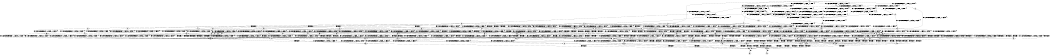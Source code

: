 digraph BCG {
size = "7, 10.5";
center = TRUE;
node [shape = circle];
0 [peripheries = 2];
0 -> 1 [label = "EX !0 !ATOMIC_EXCH_BRANCH (1, +0, FALSE, +0, 1, TRUE) !{}"];
0 -> 2 [label = "EX !2 !ATOMIC_EXCH_BRANCH (1, +0, FALSE, +0, 1, TRUE) !{}"];
0 -> 3 [label = "EX !1 !ATOMIC_EXCH_BRANCH (1, +1, TRUE, +0, 2, TRUE) !{}"];
0 -> 4 [label = "EX !0 !ATOMIC_EXCH_BRANCH (1, +0, FALSE, +0, 1, TRUE) !{}"];
0 -> 5 [label = "EX !2 !ATOMIC_EXCH_BRANCH (1, +0, FALSE, +0, 1, TRUE) !{}"];
0 -> 6 [label = "EX !1 !ATOMIC_EXCH_BRANCH (1, +1, TRUE, +0, 2, TRUE) !{}"];
1 -> 7 [label = "EX !2 !ATOMIC_EXCH_BRANCH (1, +0, FALSE, +0, 1, TRUE) !{}"];
2 -> 7 [label = "EX !0 !ATOMIC_EXCH_BRANCH (1, +0, FALSE, +0, 1, TRUE) !{}"];
3 -> 8 [label = "EX !0 !ATOMIC_EXCH_BRANCH (1, +0, FALSE, +0, 1, FALSE) !{}"];
4 -> 1 [label = "EX !0 !ATOMIC_EXCH_BRANCH (1, +0, FALSE, +0, 1, TRUE) !{}"];
4 -> 7 [label = "EX !2 !ATOMIC_EXCH_BRANCH (1, +0, FALSE, +0, 1, TRUE) !{}"];
4 -> 9 [label = "EX !1 !ATOMIC_EXCH_BRANCH (1, +1, TRUE, +0, 2, TRUE) !{}"];
4 -> 4 [label = "EX !0 !ATOMIC_EXCH_BRANCH (1, +0, FALSE, +0, 1, TRUE) !{}"];
4 -> 10 [label = "EX !2 !ATOMIC_EXCH_BRANCH (1, +0, FALSE, +0, 1, TRUE) !{}"];
4 -> 11 [label = "EX !1 !ATOMIC_EXCH_BRANCH (1, +1, TRUE, +0, 2, TRUE) !{}"];
5 -> 2 [label = "EX !2 !ATOMIC_EXCH_BRANCH (1, +0, FALSE, +0, 1, TRUE) !{}"];
5 -> 7 [label = "EX !0 !ATOMIC_EXCH_BRANCH (1, +0, FALSE, +0, 1, TRUE) !{}"];
5 -> 12 [label = "EX !1 !ATOMIC_EXCH_BRANCH (1, +1, TRUE, +0, 2, TRUE) !{}"];
5 -> 5 [label = "EX !2 !ATOMIC_EXCH_BRANCH (1, +0, FALSE, +0, 1, TRUE) !{}"];
5 -> 10 [label = "EX !0 !ATOMIC_EXCH_BRANCH (1, +0, FALSE, +0, 1, TRUE) !{}"];
5 -> 13 [label = "EX !1 !ATOMIC_EXCH_BRANCH (1, +1, TRUE, +0, 2, TRUE) !{}"];
6 -> 8 [label = "EX !0 !ATOMIC_EXCH_BRANCH (1, +0, FALSE, +0, 1, FALSE) !{}"];
6 -> 14 [label = "EX !2 !ATOMIC_EXCH_BRANCH (1, +0, FALSE, +0, 1, FALSE) !{}"];
6 -> 15 [label = "TERMINATE !1"];
6 -> 16 [label = "EX !0 !ATOMIC_EXCH_BRANCH (1, +0, FALSE, +0, 1, FALSE) !{}"];
6 -> 17 [label = "EX !2 !ATOMIC_EXCH_BRANCH (1, +0, FALSE, +0, 1, FALSE) !{}"];
6 -> 18 [label = "TERMINATE !1"];
7 -> 19 [label = "EX !1 !ATOMIC_EXCH_BRANCH (1, +1, TRUE, +0, 2, TRUE) !{}"];
8 -> 20 [label = "EX !2 !ATOMIC_EXCH_BRANCH (1, +0, FALSE, +0, 1, FALSE) !{}"];
9 -> 8 [label = "EX !0 !ATOMIC_EXCH_BRANCH (1, +0, FALSE, +0, 1, FALSE) !{}"];
10 -> 7 [label = "EX !0 !ATOMIC_EXCH_BRANCH (1, +0, FALSE, +0, 1, TRUE) !{}"];
10 -> 7 [label = "EX !2 !ATOMIC_EXCH_BRANCH (1, +0, FALSE, +0, 1, TRUE) !{}"];
10 -> 19 [label = "EX !1 !ATOMIC_EXCH_BRANCH (1, +1, TRUE, +0, 2, TRUE) !{}"];
10 -> 10 [label = "EX !0 !ATOMIC_EXCH_BRANCH (1, +0, FALSE, +0, 1, TRUE) !{}"];
10 -> 10 [label = "EX !2 !ATOMIC_EXCH_BRANCH (1, +0, FALSE, +0, 1, TRUE) !{}"];
10 -> 21 [label = "EX !1 !ATOMIC_EXCH_BRANCH (1, +1, TRUE, +0, 2, TRUE) !{}"];
11 -> 8 [label = "EX !0 !ATOMIC_EXCH_BRANCH (1, +0, FALSE, +0, 1, FALSE) !{}"];
11 -> 22 [label = "EX !2 !ATOMIC_EXCH_BRANCH (1, +0, FALSE, +0, 1, FALSE) !{}"];
11 -> 23 [label = "TERMINATE !1"];
11 -> 16 [label = "EX !0 !ATOMIC_EXCH_BRANCH (1, +0, FALSE, +0, 1, FALSE) !{}"];
11 -> 24 [label = "EX !2 !ATOMIC_EXCH_BRANCH (1, +0, FALSE, +0, 1, FALSE) !{}"];
11 -> 25 [label = "TERMINATE !1"];
12 -> 14 [label = "EX !2 !ATOMIC_EXCH_BRANCH (1, +0, FALSE, +0, 1, FALSE) !{}"];
13 -> 14 [label = "EX !2 !ATOMIC_EXCH_BRANCH (1, +0, FALSE, +0, 1, FALSE) !{}"];
13 -> 26 [label = "EX !0 !ATOMIC_EXCH_BRANCH (1, +0, FALSE, +0, 1, FALSE) !{}"];
13 -> 27 [label = "TERMINATE !1"];
13 -> 17 [label = "EX !2 !ATOMIC_EXCH_BRANCH (1, +0, FALSE, +0, 1, FALSE) !{}"];
13 -> 28 [label = "EX !0 !ATOMIC_EXCH_BRANCH (1, +0, FALSE, +0, 1, FALSE) !{}"];
13 -> 29 [label = "TERMINATE !1"];
14 -> 20 [label = "EX !0 !ATOMIC_EXCH_BRANCH (1, +0, FALSE, +0, 1, FALSE) !{}"];
15 -> 30 [label = "EX !0 !ATOMIC_EXCH_BRANCH (1, +0, FALSE, +0, 1, FALSE) !{}"];
16 -> 20 [label = "EX !2 !ATOMIC_EXCH_BRANCH (1, +0, FALSE, +0, 1, FALSE) !{}"];
16 -> 31 [label = "TERMINATE !0"];
16 -> 32 [label = "TERMINATE !1"];
16 -> 33 [label = "EX !2 !ATOMIC_EXCH_BRANCH (1, +0, FALSE, +0, 1, FALSE) !{}"];
16 -> 34 [label = "TERMINATE !0"];
16 -> 35 [label = "TERMINATE !1"];
17 -> 20 [label = "EX !0 !ATOMIC_EXCH_BRANCH (1, +0, FALSE, +0, 1, FALSE) !{}"];
17 -> 36 [label = "TERMINATE !2"];
17 -> 37 [label = "TERMINATE !1"];
17 -> 33 [label = "EX !0 !ATOMIC_EXCH_BRANCH (1, +0, FALSE, +0, 1, FALSE) !{}"];
17 -> 38 [label = "TERMINATE !2"];
17 -> 39 [label = "TERMINATE !1"];
18 -> 30 [label = "EX !0 !ATOMIC_EXCH_BRANCH (1, +0, FALSE, +0, 1, FALSE) !{}"];
18 -> 40 [label = "EX !2 !ATOMIC_EXCH_BRANCH (1, +0, FALSE, +0, 1, FALSE) !{}"];
18 -> 41 [label = "EX !0 !ATOMIC_EXCH_BRANCH (1, +0, FALSE, +0, 1, FALSE) !{}"];
18 -> 42 [label = "EX !2 !ATOMIC_EXCH_BRANCH (1, +0, FALSE, +0, 1, FALSE) !{}"];
19 -> 26 [label = "EX !0 !ATOMIC_EXCH_BRANCH (1, +0, FALSE, +0, 1, FALSE) !{}"];
20 -> 43 [label = "TERMINATE !0"];
21 -> 26 [label = "EX !0 !ATOMIC_EXCH_BRANCH (1, +0, FALSE, +0, 1, FALSE) !{}"];
21 -> 22 [label = "EX !2 !ATOMIC_EXCH_BRANCH (1, +0, FALSE, +0, 1, FALSE) !{}"];
21 -> 44 [label = "TERMINATE !1"];
21 -> 28 [label = "EX !0 !ATOMIC_EXCH_BRANCH (1, +0, FALSE, +0, 1, FALSE) !{}"];
21 -> 24 [label = "EX !2 !ATOMIC_EXCH_BRANCH (1, +0, FALSE, +0, 1, FALSE) !{}"];
21 -> 45 [label = "TERMINATE !1"];
22 -> 20 [label = "EX !0 !ATOMIC_EXCH_BRANCH (1, +0, FALSE, +0, 1, FALSE) !{}"];
23 -> 46 [label = "EX !2 !ATOMIC_EXCH_BRANCH (1, +0, FALSE, +0, 1, FALSE) !{}"];
24 -> 20 [label = "EX !0 !ATOMIC_EXCH_BRANCH (1, +0, FALSE, +0, 1, FALSE) !{}"];
24 -> 47 [label = "TERMINATE !2"];
24 -> 48 [label = "TERMINATE !1"];
24 -> 33 [label = "EX !0 !ATOMIC_EXCH_BRANCH (1, +0, FALSE, +0, 1, FALSE) !{}"];
24 -> 49 [label = "TERMINATE !2"];
24 -> 50 [label = "TERMINATE !1"];
25 -> 46 [label = "EX !2 !ATOMIC_EXCH_BRANCH (1, +0, FALSE, +0, 1, FALSE) !{}"];
25 -> 30 [label = "EX !0 !ATOMIC_EXCH_BRANCH (1, +0, FALSE, +0, 1, FALSE) !{}"];
25 -> 51 [label = "EX !2 !ATOMIC_EXCH_BRANCH (1, +0, FALSE, +0, 1, FALSE) !{}"];
25 -> 41 [label = "EX !0 !ATOMIC_EXCH_BRANCH (1, +0, FALSE, +0, 1, FALSE) !{}"];
26 -> 20 [label = "EX !2 !ATOMIC_EXCH_BRANCH (1, +0, FALSE, +0, 1, FALSE) !{}"];
27 -> 52 [label = "EX !0 !ATOMIC_EXCH_BRANCH (1, +0, FALSE, +0, 1, FALSE) !{}"];
28 -> 20 [label = "EX !2 !ATOMIC_EXCH_BRANCH (1, +0, FALSE, +0, 1, FALSE) !{}"];
28 -> 53 [label = "TERMINATE !0"];
28 -> 54 [label = "TERMINATE !1"];
28 -> 33 [label = "EX !2 !ATOMIC_EXCH_BRANCH (1, +0, FALSE, +0, 1, FALSE) !{}"];
28 -> 55 [label = "TERMINATE !0"];
28 -> 56 [label = "TERMINATE !1"];
29 -> 52 [label = "EX !0 !ATOMIC_EXCH_BRANCH (1, +0, FALSE, +0, 1, FALSE) !{}"];
29 -> 40 [label = "EX !2 !ATOMIC_EXCH_BRANCH (1, +0, FALSE, +0, 1, FALSE) !{}"];
29 -> 57 [label = "EX !0 !ATOMIC_EXCH_BRANCH (1, +0, FALSE, +0, 1, FALSE) !{}"];
29 -> 42 [label = "EX !2 !ATOMIC_EXCH_BRANCH (1, +0, FALSE, +0, 1, FALSE) !{}"];
30 -> 58 [label = "EX !2 !ATOMIC_EXCH_BRANCH (1, +0, FALSE, +0, 1, FALSE) !{}"];
31 -> 59 [label = "EX !2 !ATOMIC_EXCH_BRANCH (1, +0, FALSE, +0, 1, FALSE) !{}"];
32 -> 58 [label = "EX !2 !ATOMIC_EXCH_BRANCH (1, +0, FALSE, +0, 1, FALSE) !{}"];
33 -> 43 [label = "TERMINATE !0"];
33 -> 60 [label = "TERMINATE !2"];
33 -> 61 [label = "TERMINATE !1"];
33 -> 62 [label = "TERMINATE !0"];
33 -> 63 [label = "TERMINATE !2"];
33 -> 64 [label = "TERMINATE !1"];
34 -> 59 [label = "EX !2 !ATOMIC_EXCH_BRANCH (1, +0, FALSE, +0, 1, FALSE) !{}"];
34 -> 65 [label = "TERMINATE !1"];
34 -> 66 [label = "EX !2 !ATOMIC_EXCH_BRANCH (1, +0, FALSE, +0, 1, FALSE) !{}"];
34 -> 67 [label = "TERMINATE !1"];
35 -> 58 [label = "EX !2 !ATOMIC_EXCH_BRANCH (1, +0, FALSE, +0, 1, FALSE) !{}"];
35 -> 65 [label = "TERMINATE !0"];
35 -> 68 [label = "EX !2 !ATOMIC_EXCH_BRANCH (1, +0, FALSE, +0, 1, FALSE) !{}"];
35 -> 67 [label = "TERMINATE !0"];
36 -> 69 [label = "EX !0 !ATOMIC_EXCH_BRANCH (1, +0, FALSE, +0, 1, FALSE) !{}"];
37 -> 58 [label = "EX !0 !ATOMIC_EXCH_BRANCH (1, +0, FALSE, +0, 1, FALSE) !{}"];
38 -> 69 [label = "EX !0 !ATOMIC_EXCH_BRANCH (1, +0, FALSE, +0, 1, FALSE) !{}"];
38 -> 70 [label = "TERMINATE !1"];
38 -> 71 [label = "EX !0 !ATOMIC_EXCH_BRANCH (1, +0, FALSE, +0, 1, FALSE) !{}"];
38 -> 72 [label = "TERMINATE !1"];
39 -> 58 [label = "EX !0 !ATOMIC_EXCH_BRANCH (1, +0, FALSE, +0, 1, FALSE) !{}"];
39 -> 70 [label = "TERMINATE !2"];
39 -> 68 [label = "EX !0 !ATOMIC_EXCH_BRANCH (1, +0, FALSE, +0, 1, FALSE) !{}"];
39 -> 72 [label = "TERMINATE !2"];
40 -> 58 [label = "EX !0 !ATOMIC_EXCH_BRANCH (1, +0, FALSE, +0, 1, FALSE) !{}"];
41 -> 58 [label = "EX !2 !ATOMIC_EXCH_BRANCH (1, +0, FALSE, +0, 1, FALSE) !{}"];
41 -> 65 [label = "TERMINATE !0"];
41 -> 68 [label = "EX !2 !ATOMIC_EXCH_BRANCH (1, +0, FALSE, +0, 1, FALSE) !{}"];
41 -> 67 [label = "TERMINATE !0"];
42 -> 58 [label = "EX !0 !ATOMIC_EXCH_BRANCH (1, +0, FALSE, +0, 1, FALSE) !{}"];
42 -> 70 [label = "TERMINATE !2"];
42 -> 68 [label = "EX !0 !ATOMIC_EXCH_BRANCH (1, +0, FALSE, +0, 1, FALSE) !{}"];
42 -> 72 [label = "TERMINATE !2"];
43 -> 73 [label = "TERMINATE !2"];
44 -> 52 [label = "EX !0 !ATOMIC_EXCH_BRANCH (1, +0, FALSE, +0, 1, FALSE) !{}"];
45 -> 52 [label = "EX !0 !ATOMIC_EXCH_BRANCH (1, +0, FALSE, +0, 1, FALSE) !{}"];
45 -> 46 [label = "EX !2 !ATOMIC_EXCH_BRANCH (1, +0, FALSE, +0, 1, FALSE) !{}"];
45 -> 57 [label = "EX !0 !ATOMIC_EXCH_BRANCH (1, +0, FALSE, +0, 1, FALSE) !{}"];
45 -> 51 [label = "EX !2 !ATOMIC_EXCH_BRANCH (1, +0, FALSE, +0, 1, FALSE) !{}"];
46 -> 58 [label = "EX !0 !ATOMIC_EXCH_BRANCH (1, +0, FALSE, +0, 1, FALSE) !{}"];
47 -> 74 [label = "TERMINATE !1"];
48 -> 74 [label = "TERMINATE !2"];
49 -> 74 [label = "TERMINATE !1"];
49 -> 69 [label = "EX !0 !ATOMIC_EXCH_BRANCH (1, +0, FALSE, +0, 1, FALSE) !{}"];
49 -> 75 [label = "TERMINATE !1"];
49 -> 71 [label = "EX !0 !ATOMIC_EXCH_BRANCH (1, +0, FALSE, +0, 1, FALSE) !{}"];
50 -> 74 [label = "TERMINATE !2"];
50 -> 58 [label = "EX !0 !ATOMIC_EXCH_BRANCH (1, +0, FALSE, +0, 1, FALSE) !{}"];
50 -> 75 [label = "TERMINATE !2"];
50 -> 68 [label = "EX !0 !ATOMIC_EXCH_BRANCH (1, +0, FALSE, +0, 1, FALSE) !{}"];
51 -> 58 [label = "EX !0 !ATOMIC_EXCH_BRANCH (1, +0, FALSE, +0, 1, FALSE) !{}"];
51 -> 74 [label = "TERMINATE !2"];
51 -> 68 [label = "EX !0 !ATOMIC_EXCH_BRANCH (1, +0, FALSE, +0, 1, FALSE) !{}"];
51 -> 75 [label = "TERMINATE !2"];
52 -> 58 [label = "EX !2 !ATOMIC_EXCH_BRANCH (1, +0, FALSE, +0, 1, FALSE) !{}"];
53 -> 76 [label = "TERMINATE !1"];
54 -> 76 [label = "TERMINATE !0"];
55 -> 76 [label = "TERMINATE !1"];
55 -> 59 [label = "EX !2 !ATOMIC_EXCH_BRANCH (1, +0, FALSE, +0, 1, FALSE) !{}"];
55 -> 77 [label = "TERMINATE !1"];
55 -> 66 [label = "EX !2 !ATOMIC_EXCH_BRANCH (1, +0, FALSE, +0, 1, FALSE) !{}"];
56 -> 76 [label = "TERMINATE !0"];
56 -> 58 [label = "EX !2 !ATOMIC_EXCH_BRANCH (1, +0, FALSE, +0, 1, FALSE) !{}"];
56 -> 77 [label = "TERMINATE !0"];
56 -> 68 [label = "EX !2 !ATOMIC_EXCH_BRANCH (1, +0, FALSE, +0, 1, FALSE) !{}"];
57 -> 58 [label = "EX !2 !ATOMIC_EXCH_BRANCH (1, +0, FALSE, +0, 1, FALSE) !{}"];
57 -> 76 [label = "TERMINATE !0"];
57 -> 68 [label = "EX !2 !ATOMIC_EXCH_BRANCH (1, +0, FALSE, +0, 1, FALSE) !{}"];
57 -> 77 [label = "TERMINATE !0"];
58 -> 78 [label = "TERMINATE !0"];
59 -> 73 [label = "TERMINATE !2"];
60 -> 73 [label = "TERMINATE !0"];
61 -> 78 [label = "TERMINATE !0"];
62 -> 73 [label = "TERMINATE !2"];
62 -> 78 [label = "TERMINATE !1"];
62 -> 79 [label = "TERMINATE !2"];
62 -> 80 [label = "TERMINATE !1"];
63 -> 73 [label = "TERMINATE !0"];
63 -> 81 [label = "TERMINATE !1"];
63 -> 79 [label = "TERMINATE !0"];
63 -> 82 [label = "TERMINATE !1"];
64 -> 78 [label = "TERMINATE !0"];
64 -> 81 [label = "TERMINATE !2"];
64 -> 80 [label = "TERMINATE !0"];
64 -> 82 [label = "TERMINATE !2"];
65 -> 83 [label = "EX !2 !ATOMIC_EXCH_BRANCH (1, +0, FALSE, +0, 1, FALSE) !{}"];
66 -> 73 [label = "TERMINATE !2"];
66 -> 78 [label = "TERMINATE !1"];
66 -> 79 [label = "TERMINATE !2"];
66 -> 80 [label = "TERMINATE !1"];
67 -> 83 [label = "EX !2 !ATOMIC_EXCH_BRANCH (1, +0, FALSE, +0, 1, FALSE) !{}"];
67 -> 84 [label = "EX !2 !ATOMIC_EXCH_BRANCH (1, +0, FALSE, +0, 1, FALSE) !{}"];
68 -> 78 [label = "TERMINATE !0"];
68 -> 81 [label = "TERMINATE !2"];
68 -> 80 [label = "TERMINATE !0"];
68 -> 82 [label = "TERMINATE !2"];
69 -> 73 [label = "TERMINATE !0"];
70 -> 85 [label = "EX !0 !ATOMIC_EXCH_BRANCH (1, +0, FALSE, +0, 1, FALSE) !{}"];
71 -> 73 [label = "TERMINATE !0"];
71 -> 81 [label = "TERMINATE !1"];
71 -> 79 [label = "TERMINATE !0"];
71 -> 82 [label = "TERMINATE !1"];
72 -> 85 [label = "EX !0 !ATOMIC_EXCH_BRANCH (1, +0, FALSE, +0, 1, FALSE) !{}"];
72 -> 86 [label = "EX !0 !ATOMIC_EXCH_BRANCH (1, +0, FALSE, +0, 1, FALSE) !{}"];
73 -> 87 [label = "TERMINATE !1"];
74 -> 85 [label = "EX !0 !ATOMIC_EXCH_BRANCH (1, +0, FALSE, +0, 1, FALSE) !{}"];
75 -> 85 [label = "EX !0 !ATOMIC_EXCH_BRANCH (1, +0, FALSE, +0, 1, FALSE) !{}"];
75 -> 86 [label = "EX !0 !ATOMIC_EXCH_BRANCH (1, +0, FALSE, +0, 1, FALSE) !{}"];
76 -> 83 [label = "EX !2 !ATOMIC_EXCH_BRANCH (1, +0, FALSE, +0, 1, FALSE) !{}"];
77 -> 83 [label = "EX !2 !ATOMIC_EXCH_BRANCH (1, +0, FALSE, +0, 1, FALSE) !{}"];
77 -> 84 [label = "EX !2 !ATOMIC_EXCH_BRANCH (1, +0, FALSE, +0, 1, FALSE) !{}"];
78 -> 87 [label = "TERMINATE !2"];
79 -> 87 [label = "TERMINATE !1"];
79 -> 88 [label = "TERMINATE !1"];
80 -> 87 [label = "TERMINATE !2"];
80 -> 88 [label = "TERMINATE !2"];
81 -> 87 [label = "TERMINATE !0"];
82 -> 87 [label = "TERMINATE !0"];
82 -> 88 [label = "TERMINATE !0"];
83 -> 87 [label = "TERMINATE !2"];
84 -> 87 [label = "TERMINATE !2"];
84 -> 88 [label = "TERMINATE !2"];
85 -> 87 [label = "TERMINATE !0"];
86 -> 87 [label = "TERMINATE !0"];
86 -> 88 [label = "TERMINATE !0"];
87 -> 89 [label = "exit"];
88 -> 90 [label = "exit"];
}
